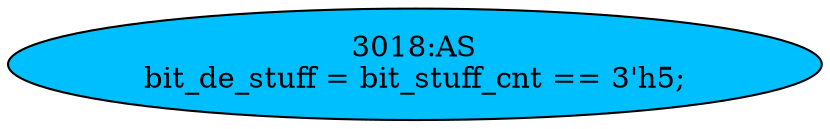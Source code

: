 strict digraph "" {
	node [label="\N"];
	"3018:AS"	 [ast="<pyverilog.vparser.ast.Assign object at 0x7f44f6925510>",
		def_var="['bit_de_stuff']",
		fillcolor=deepskyblue,
		label="3018:AS
bit_de_stuff = bit_stuff_cnt == 3'h5;",
		statements="[]",
		style=filled,
		typ=Assign,
		use_var="['bit_stuff_cnt']"];
}
